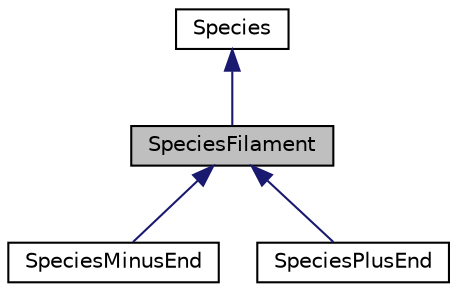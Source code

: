 digraph "SpeciesFilament"
{
 // INTERACTIVE_SVG=YES
  edge [fontname="Helvetica",fontsize="10",labelfontname="Helvetica",labelfontsize="10"];
  node [fontname="Helvetica",fontsize="10",shape=record];
  Node0 [label="SpeciesFilament",height=0.2,width=0.4,color="black", fillcolor="grey75", style="filled", fontcolor="black"];
  Node1 -> Node0 [dir="back",color="midnightblue",fontsize="10",style="solid",fontname="Helvetica"];
  Node1 [label="Species",height=0.2,width=0.4,color="black", fillcolor="white", style="filled",URL="$classSpecies.html",tooltip="Represents chemical molecules, tracks their copy number and can be used in Reactions. "];
  Node0 -> Node2 [dir="back",color="midnightblue",fontsize="10",style="solid",fontname="Helvetica"];
  Node2 [label="SpeciesMinusEnd",height=0.2,width=0.4,color="black", fillcolor="white", style="filled",URL="$classSpeciesMinusEnd.html",tooltip="Used for a minus end species on a Filament. "];
  Node0 -> Node3 [dir="back",color="midnightblue",fontsize="10",style="solid",fontname="Helvetica"];
  Node3 [label="SpeciesPlusEnd",height=0.2,width=0.4,color="black", fillcolor="white", style="filled",URL="$classSpeciesPlusEnd.html",tooltip="Used for a plus end species on a Filament. "];
}
